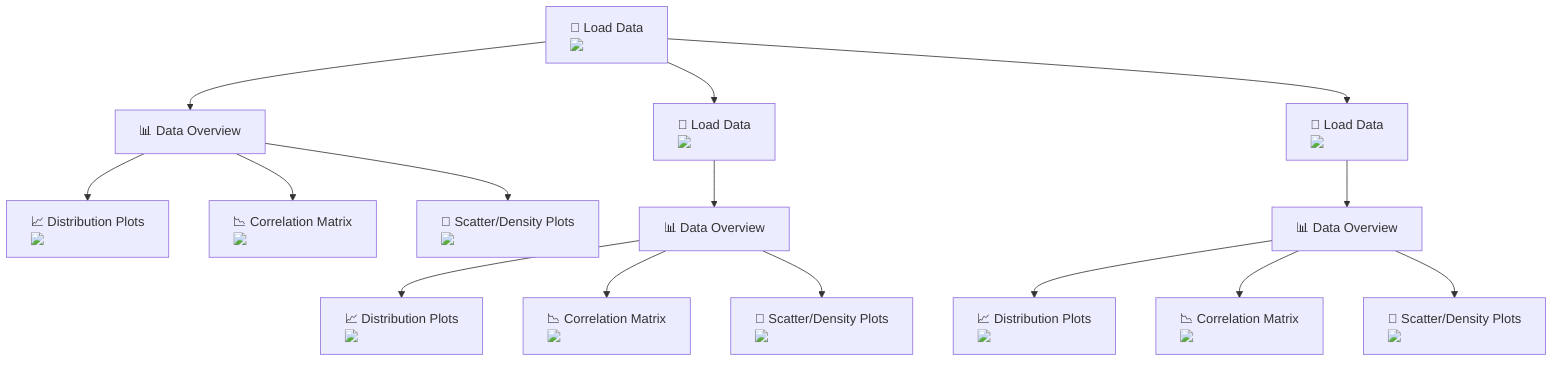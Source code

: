 flowchart TD
    A["📂 Load Data<br/><img src='icons/file.svg' /> "] --> B["📊 Data Overview"]
    B --> C["📈 Distribution Plots<br/><img src='dummy_plots/hist_template.svg' /> "]
    B --> D["📉 Correlation Matrix<br/><img src='dummy_plots/scatter_plot_template.svg' /> "]
    B --> E["🔄 Scatter/Density Plots<br/><img src='dummy_plots/scatter_plot_template.svg' /> "]
    A --> F["📂 Load Data<br/><img src='icons/file.svg' /> "]
    F --> G["📊 Data Overview"]
    G --> H["📈 Distribution Plots<br/><img src='dummy_plots/hist_template.svg' /> "]
    G --> I["📉 Correlation Matrix<br/><img src='dummy_plots/scatter_plot_template.svg' /> "]
    G --> J["🔄 Scatter/Density Plots<br/><img src='dummy_plots/scatter_plot_template.svg' /> "]
    A --> K["📂 Load Data<br/><img src='icons/file.svg' /> "]
    K --> L["📊 Data Overview"]
    L --> M["📈 Distribution Plots<br/><img src='dummy_plots/hist_template.svg' /> "]
    L --> N["📉 Correlation Matrix<br/><img src='dummy_plots/scatter_plot_template.svg' /> "]
    L --> O["🔄 Scatter/Density Plots<br/><img src='dummy_plots/scatter_plot_template.svg' /> "]
